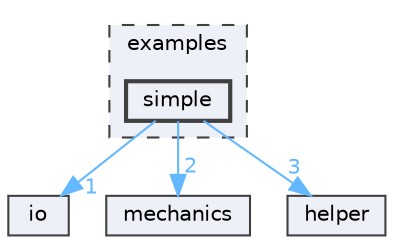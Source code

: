 digraph "examples/simple"
{
 // LATEX_PDF_SIZE
  bgcolor="transparent";
  edge [fontname=Helvetica,fontsize=10,labelfontname=Helvetica,labelfontsize=10];
  node [fontname=Helvetica,fontsize=10,shape=box,height=0.2,width=0.4];
  compound=true
  subgraph clusterdir_d28a4824dc47e487b107a5db32ef43c4 {
    graph [ bgcolor="#edf0f7", pencolor="grey25", label="examples", fontname=Helvetica,fontsize=10 style="filled,dashed", URL="dir_d28a4824dc47e487b107a5db32ef43c4.html",tooltip=""]
  dir_27754e32c89c2d7bb79ed3485b5a3f09 [label="simple", fillcolor="#edf0f7", color="grey25", style="filled,bold", URL="dir_27754e32c89c2d7bb79ed3485b5a3f09.html",tooltip=""];
  }
  dir_bc161955dc3a3d2485839eba21420d01 [label="io", fillcolor="#edf0f7", color="grey25", style="filled", URL="dir_bc161955dc3a3d2485839eba21420d01.html",tooltip=""];
  dir_f85e6b512652ee2faa4ff4027d5d7588 [label="mechanics", fillcolor="#edf0f7", color="grey25", style="filled", URL="dir_f85e6b512652ee2faa4ff4027d5d7588.html",tooltip=""];
  dir_d634f21e635b1ea642c8b957ecf78b4f [label="helper", fillcolor="#edf0f7", color="grey25", style="filled", URL="dir_d634f21e635b1ea642c8b957ecf78b4f.html",tooltip=""];
  dir_27754e32c89c2d7bb79ed3485b5a3f09->dir_bc161955dc3a3d2485839eba21420d01 [headlabel="1", labeldistance=1.5 headhref="dir_000023_000011.html" href="dir_000023_000011.html" color="steelblue1" fontcolor="steelblue1"];
  dir_27754e32c89c2d7bb79ed3485b5a3f09->dir_d634f21e635b1ea642c8b957ecf78b4f [headlabel="3", labeldistance=1.5 headhref="dir_000023_000010.html" href="dir_000023_000010.html" color="steelblue1" fontcolor="steelblue1"];
  dir_27754e32c89c2d7bb79ed3485b5a3f09->dir_f85e6b512652ee2faa4ff4027d5d7588 [headlabel="2", labeldistance=1.5 headhref="dir_000023_000012.html" href="dir_000023_000012.html" color="steelblue1" fontcolor="steelblue1"];
}
